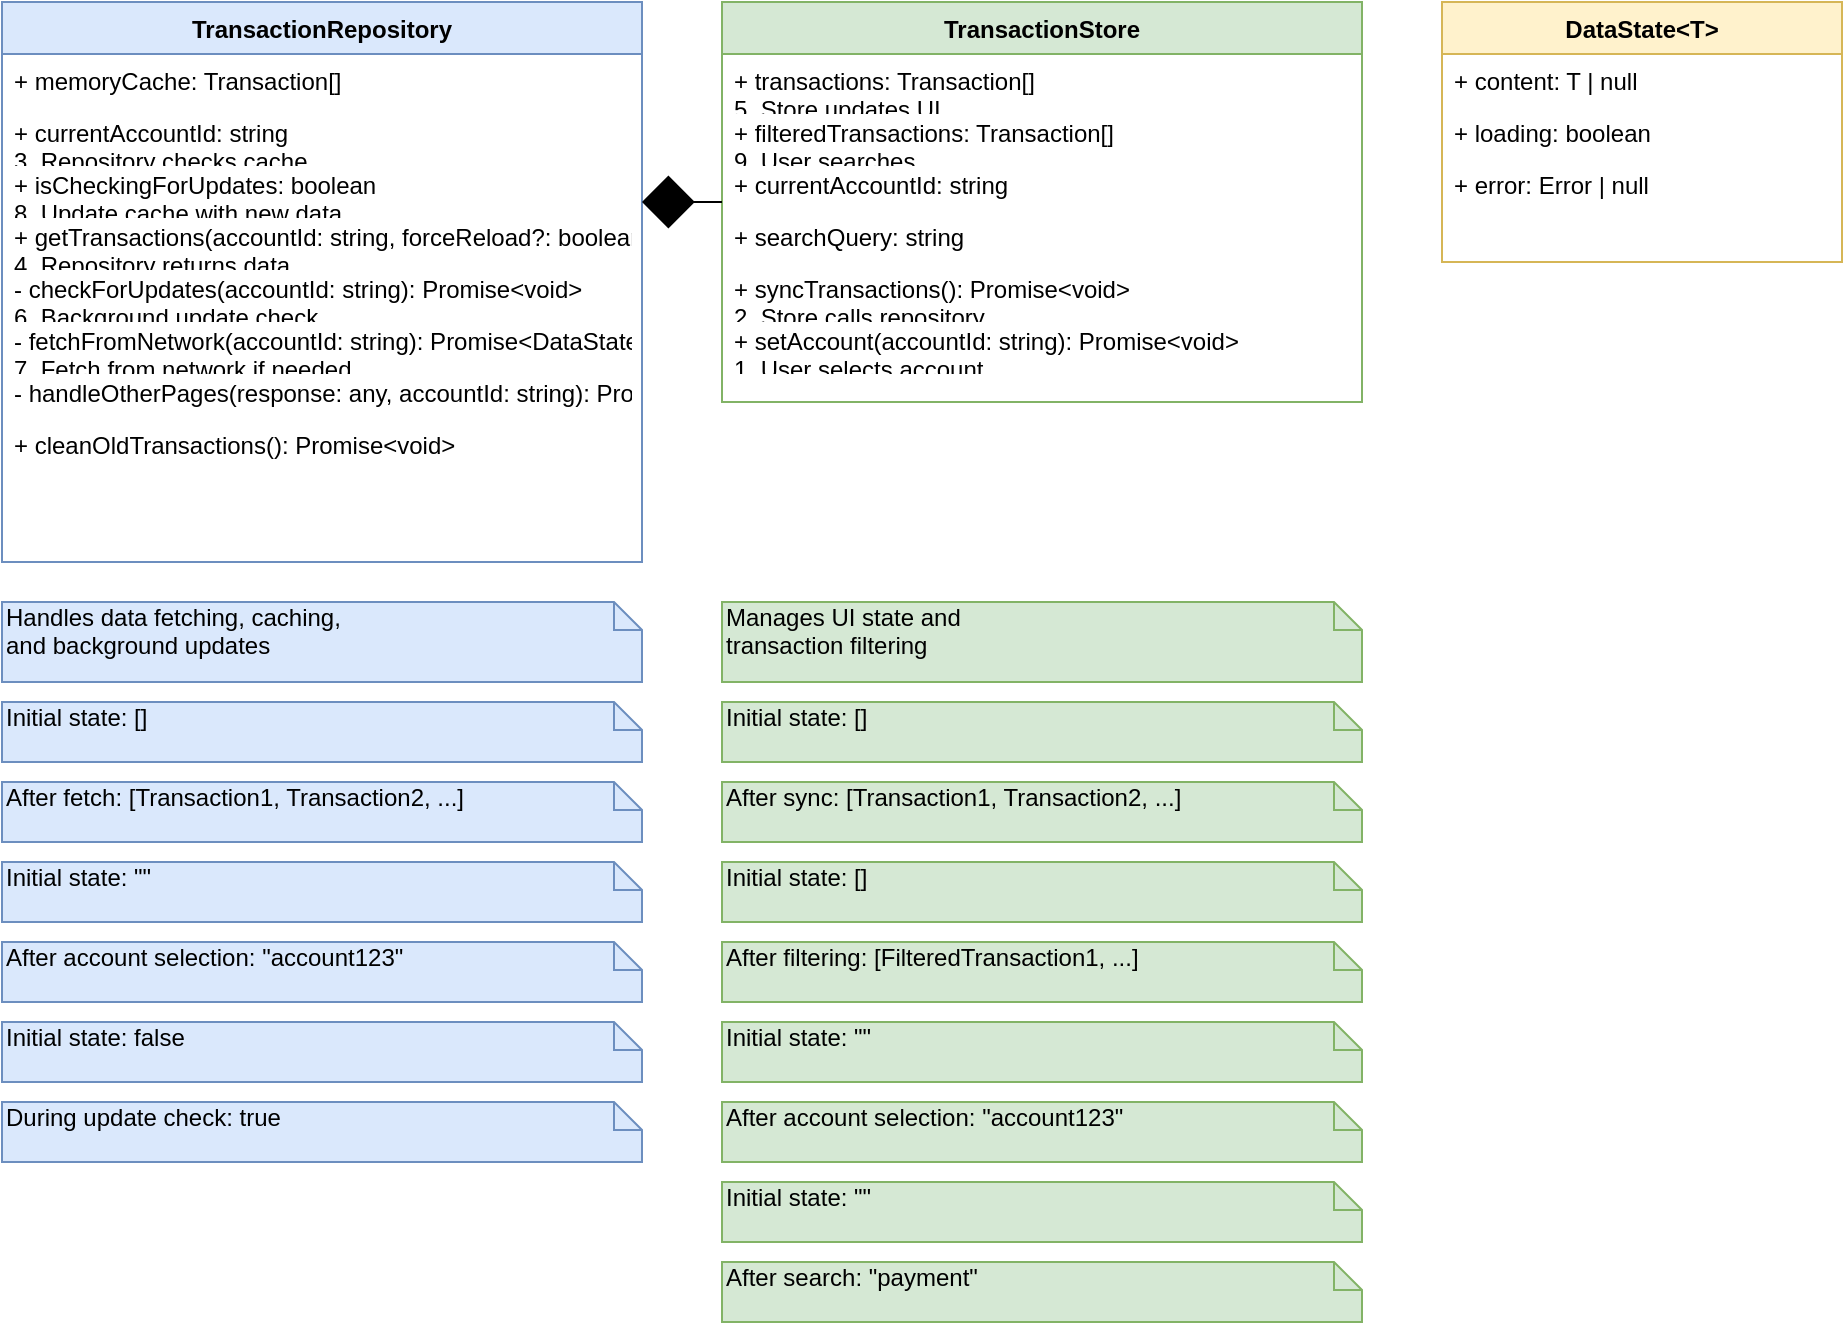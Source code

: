 <mxfile version="26.2.2">
  <diagram id="architecture" name="Architecture">
    <mxGraphModel dx="1108" dy="732" grid="1" gridSize="10" guides="1" tooltips="1" connect="1" arrows="1" fold="1" page="1" pageScale="1" pageWidth="1169" pageHeight="827" math="0" shadow="0">
      <root>
        <mxCell id="0" />
        <mxCell id="1" parent="0" />
        <mxCell id="transaction-repo" value="TransactionRepository" style="swimlane;fontStyle=1;align=center;verticalAlign=top;childLayout=stackLayout;horizontal=1;startSize=26;horizontalStack=0;resizeParent=1;resizeParentMax=0;resizeLast=0;collapsible=1;marginBottom=0;fillColor=#dae8fc;strokeColor=#6c8ebf;" parent="1" vertex="1">
          <mxGeometry x="40" y="40" width="320" height="280" as="geometry" />
        </mxCell>
        <mxCell id="memory-cache" value="+ memoryCache: Transaction[]" style="text;strokeColor=none;fillColor=none;align=left;verticalAlign=top;spacingLeft=4;spacingRight=4;overflow=hidden;rotatable=0;points=[[0,0.5],[1,0.5]];portConstraint=eastwest;" parent="transaction-repo" vertex="1">
          <mxGeometry y="26" width="320" height="26" as="geometry" />
        </mxCell>
        <mxCell id="current-account" value="+ currentAccountId: string&#xa;3. Repository checks cache" style="text;strokeColor=none;fillColor=none;align=left;verticalAlign=top;spacingLeft=4;spacingRight=4;overflow=hidden;rotatable=0;points=[[0,0.5],[1,0.5]];portConstraint=eastwest;" parent="transaction-repo" vertex="1">
          <mxGeometry y="52" width="320" height="26" as="geometry" />
        </mxCell>
        <mxCell id="is-checking" value="+ isCheckingForUpdates: boolean&#xa;8. Update cache with new data" style="text;strokeColor=none;fillColor=none;align=left;verticalAlign=top;spacingLeft=4;spacingRight=4;overflow=hidden;rotatable=0;points=[[0,0.5],[1,0.5]];portConstraint=eastwest;" parent="transaction-repo" vertex="1">
          <mxGeometry y="78" width="320" height="26" as="geometry" />
        </mxCell>
        <mxCell id="get-transactions" value="+ getTransactions(accountId: string, forceReload?: boolean): Promise&lt;DataState&lt;Transaction[]&gt;&gt;&#xa;4. Repository returns data" style="text;strokeColor=none;fillColor=none;align=left;verticalAlign=top;spacingLeft=4;spacingRight=4;overflow=hidden;rotatable=0;points=[[0,0.5],[1,0.5]];portConstraint=eastwest;" parent="transaction-repo" vertex="1">
          <mxGeometry y="104" width="320" height="26" as="geometry" />
        </mxCell>
        <mxCell id="check-updates" value="- checkForUpdates(accountId: string): Promise&lt;void&gt;&#xa;6. Background update check" style="text;strokeColor=none;fillColor=none;align=left;verticalAlign=top;spacingLeft=4;spacingRight=4;overflow=hidden;rotatable=0;points=[[0,0.5],[1,0.5]];portConstraint=eastwest;" parent="transaction-repo" vertex="1">
          <mxGeometry y="130" width="320" height="26" as="geometry" />
        </mxCell>
        <mxCell id="fetch-network" value="- fetchFromNetwork(accountId: string): Promise&lt;DataState&lt;Transaction[]&gt;&gt;&#xa;7. Fetch from network if needed" style="text;strokeColor=none;fillColor=none;align=left;verticalAlign=top;spacingLeft=4;spacingRight=4;overflow=hidden;rotatable=0;points=[[0,0.5],[1,0.5]];portConstraint=eastwest;" parent="transaction-repo" vertex="1">
          <mxGeometry y="156" width="320" height="26" as="geometry" />
        </mxCell>
        <mxCell id="handle-pages" value="- handleOtherPages(response: any, accountId: string): Promise&lt;void&gt;" style="text;strokeColor=none;fillColor=none;align=left;verticalAlign=top;spacingLeft=4;spacingRight=4;overflow=hidden;rotatable=0;points=[[0,0.5],[1,0.5]];portConstraint=eastwest;" parent="transaction-repo" vertex="1">
          <mxGeometry y="182" width="320" height="26" as="geometry" />
        </mxCell>
        <mxCell id="clean-old" value="+ cleanOldTransactions(): Promise&lt;void&gt;" style="text;strokeColor=none;fillColor=none;align=left;verticalAlign=top;spacingLeft=4;spacingRight=4;overflow=hidden;rotatable=0;points=[[0,0.5],[1,0.5]];portConstraint=eastwest;" parent="transaction-repo" vertex="1">
          <mxGeometry y="208" width="320" height="26" as="geometry" />
        </mxCell>
        <mxCell id="transaction-store" value="TransactionStore" style="swimlane;fontStyle=1;align=center;verticalAlign=top;childLayout=stackLayout;horizontal=1;startSize=26;horizontalStack=0;resizeParent=1;resizeParentMax=0;resizeLast=0;collapsible=1;marginBottom=0;fillColor=#d5e8d4;strokeColor=#82b366;" parent="1" vertex="1">
          <mxGeometry x="400" y="40" width="320" height="200" as="geometry" />
        </mxCell>
        <mxCell id="store-transactions" value="+ transactions: Transaction[]&#xa;5. Store updates UI" style="text;strokeColor=none;fillColor=none;align=left;verticalAlign=top;spacingLeft=4;spacingRight=4;overflow=hidden;rotatable=0;points=[[0,0.5],[1,0.5]];portConstraint=eastwest;" parent="transaction-store" vertex="1">
          <mxGeometry y="26" width="320" height="26" as="geometry" />
        </mxCell>
        <mxCell id="store-filtered" value="+ filteredTransactions: Transaction[]&#xa;9. User searches" style="text;strokeColor=none;fillColor=none;align=left;verticalAlign=top;spacingLeft=4;spacingRight=4;overflow=hidden;rotatable=0;points=[[0,0.5],[1,0.5]];portConstraint=eastwest;" parent="transaction-store" vertex="1">
          <mxGeometry y="52" width="320" height="26" as="geometry" />
        </mxCell>
        <mxCell id="store-account" value="+ currentAccountId: string" style="text;strokeColor=none;fillColor=none;align=left;verticalAlign=top;spacingLeft=4;spacingRight=4;overflow=hidden;rotatable=0;points=[[0,0.5],[1,0.5]];portConstraint=eastwest;" parent="transaction-store" vertex="1">
          <mxGeometry y="78" width="320" height="26" as="geometry" />
        </mxCell>
        <mxCell id="store-search" value="+ searchQuery: string" style="text;strokeColor=none;fillColor=none;align=left;verticalAlign=top;spacingLeft=4;spacingRight=4;overflow=hidden;rotatable=0;points=[[0,0.5],[1,0.5]];portConstraint=eastwest;" parent="transaction-store" vertex="1">
          <mxGeometry y="104" width="320" height="26" as="geometry" />
        </mxCell>
        <mxCell id="store-sync" value="+ syncTransactions(): Promise&lt;void&gt;&#xa;2. Store calls repository" style="text;strokeColor=none;fillColor=none;align=left;verticalAlign=top;spacingLeft=4;spacingRight=4;overflow=hidden;rotatable=0;points=[[0,0.5],[1,0.5]];portConstraint=eastwest;" parent="transaction-store" vertex="1">
          <mxGeometry y="130" width="320" height="26" as="geometry" />
        </mxCell>
        <mxCell id="store-set-account" value="+ setAccount(accountId: string): Promise&lt;void&gt;&#xa;1. User selects account" style="text;strokeColor=none;fillColor=none;align=left;verticalAlign=top;spacingLeft=4;spacingRight=4;overflow=hidden;rotatable=0;points=[[0,0.5],[1,0.5]];portConstraint=eastwest;" parent="transaction-store" vertex="1">
          <mxGeometry y="156" width="320" height="26" as="geometry" />
        </mxCell>
        <mxCell id="data-state" value="DataState&lt;T&gt;" style="swimlane;fontStyle=1;align=center;verticalAlign=top;childLayout=stackLayout;horizontal=1;startSize=26;horizontalStack=0;resizeParent=1;resizeParentMax=0;resizeLast=0;collapsible=1;marginBottom=0;fillColor=#fff2cc;strokeColor=#d6b656;" parent="1" vertex="1">
          <mxGeometry x="760" y="40" width="200" height="130" as="geometry" />
        </mxCell>
        <mxCell id="data-content" value="+ content: T | null" style="text;strokeColor=none;fillColor=none;align=left;verticalAlign=top;spacingLeft=4;spacingRight=4;overflow=hidden;rotatable=0;points=[[0,0.5],[1,0.5]];portConstraint=eastwest;" parent="data-state" vertex="1">
          <mxGeometry y="26" width="200" height="26" as="geometry" />
        </mxCell>
        <mxCell id="data-loading" value="+ loading: boolean" style="text;strokeColor=none;fillColor=none;align=left;verticalAlign=top;spacingLeft=4;spacingRight=4;overflow=hidden;rotatable=0;points=[[0,0.5],[1,0.5]];portConstraint=eastwest;" parent="data-state" vertex="1">
          <mxGeometry y="52" width="200" height="26" as="geometry" />
        </mxCell>
        <mxCell id="data-error" value="+ error: Error | null" style="text;strokeColor=none;fillColor=none;align=left;verticalAlign=top;spacingLeft=4;spacingRight=4;overflow=hidden;rotatable=0;points=[[0,0.5],[1,0.5]];portConstraint=eastwest;" parent="data-state" vertex="1">
          <mxGeometry y="78" width="200" height="26" as="geometry" />
        </mxCell>
        <mxCell id="store-uses-repo" value="" style="endArrow=diamond;endFill=1;endSize=24;html=1;rounded=0;" parent="1" edge="1">
          <mxGeometry width="160" relative="1" as="geometry">
            <mxPoint x="400" y="140" as="sourcePoint" />
            <mxPoint x="360" y="140" as="targetPoint" />
          </mxGeometry>
        </mxCell>
        <mxCell id="repo-desc" value="Handles data fetching, caching,&#xa;and background updates" style="shape=note;whiteSpace=wrap;html=1;size=14;verticalAlign=top;align=left;spacingTop=-6;fillColor=#dae8fc;strokeColor=#6c8ebf;" parent="1" vertex="1">
          <mxGeometry x="40" y="340" width="320" height="40" as="geometry" />
        </mxCell>
        <mxCell id="repo-state-1" value="Initial state: []" style="shape=note;whiteSpace=wrap;html=1;size=14;verticalAlign=top;align=left;spacingTop=-6;fillColor=#dae8fc;strokeColor=#6c8ebf;" parent="1" vertex="1">
          <mxGeometry x="40" y="390" width="320" height="30" as="geometry" />
        </mxCell>
        <mxCell id="repo-state-2" value="After fetch: [Transaction1, Transaction2, ...]" style="shape=note;whiteSpace=wrap;html=1;size=14;verticalAlign=top;align=left;spacingTop=-6;fillColor=#dae8fc;strokeColor=#6c8ebf;" parent="1" vertex="1">
          <mxGeometry x="40" y="430" width="320" height="30" as="geometry" />
        </mxCell>
        <mxCell id="repo-state-3" value="Initial state: &quot;&quot;" style="shape=note;whiteSpace=wrap;html=1;size=14;verticalAlign=top;align=left;spacingTop=-6;fillColor=#dae8fc;strokeColor=#6c8ebf;" parent="1" vertex="1">
          <mxGeometry x="40" y="470" width="320" height="30" as="geometry" />
        </mxCell>
        <mxCell id="repo-state-4" value="After account selection: &quot;account123&quot;" style="shape=note;whiteSpace=wrap;html=1;size=14;verticalAlign=top;align=left;spacingTop=-6;fillColor=#dae8fc;strokeColor=#6c8ebf;" parent="1" vertex="1">
          <mxGeometry x="40" y="510" width="320" height="30" as="geometry" />
        </mxCell>
        <mxCell id="repo-state-5" value="Initial state: false" style="shape=note;whiteSpace=wrap;html=1;size=14;verticalAlign=top;align=left;spacingTop=-6;fillColor=#dae8fc;strokeColor=#6c8ebf;" parent="1" vertex="1">
          <mxGeometry x="40" y="550" width="320" height="30" as="geometry" />
        </mxCell>
        <mxCell id="repo-state-6" value="During update check: true" style="shape=note;whiteSpace=wrap;html=1;size=14;verticalAlign=top;align=left;spacingTop=-6;fillColor=#dae8fc;strokeColor=#6c8ebf;" parent="1" vertex="1">
          <mxGeometry x="40" y="590" width="320" height="30" as="geometry" />
        </mxCell>
        <mxCell id="store-desc" value="Manages UI state and&#xa;transaction filtering" style="shape=note;whiteSpace=wrap;html=1;size=14;verticalAlign=top;align=left;spacingTop=-6;fillColor=#d5e8d4;strokeColor=#82b366;" parent="1" vertex="1">
          <mxGeometry x="400" y="340" width="320" height="40" as="geometry" />
        </mxCell>
        <mxCell id="store-state-1" value="Initial state: []" style="shape=note;whiteSpace=wrap;html=1;size=14;verticalAlign=top;align=left;spacingTop=-6;fillColor=#d5e8d4;strokeColor=#82b366;" parent="1" vertex="1">
          <mxGeometry x="400" y="390" width="320" height="30" as="geometry" />
        </mxCell>
        <mxCell id="store-state-2" value="After sync: [Transaction1, Transaction2, ...]" style="shape=note;whiteSpace=wrap;html=1;size=14;verticalAlign=top;align=left;spacingTop=-6;fillColor=#d5e8d4;strokeColor=#82b366;" parent="1" vertex="1">
          <mxGeometry x="400" y="430" width="320" height="30" as="geometry" />
        </mxCell>
        <mxCell id="store-state-3" value="Initial state: []" style="shape=note;whiteSpace=wrap;html=1;size=14;verticalAlign=top;align=left;spacingTop=-6;fillColor=#d5e8d4;strokeColor=#82b366;" parent="1" vertex="1">
          <mxGeometry x="400" y="470" width="320" height="30" as="geometry" />
        </mxCell>
        <mxCell id="store-state-4" value="After filtering: [FilteredTransaction1, ...]" style="shape=note;whiteSpace=wrap;html=1;size=14;verticalAlign=top;align=left;spacingTop=-6;fillColor=#d5e8d4;strokeColor=#82b366;" parent="1" vertex="1">
          <mxGeometry x="400" y="510" width="320" height="30" as="geometry" />
        </mxCell>
        <mxCell id="store-state-5" value="Initial state: &quot;&quot;" style="shape=note;whiteSpace=wrap;html=1;size=14;verticalAlign=top;align=left;spacingTop=-6;fillColor=#d5e8d4;strokeColor=#82b366;" parent="1" vertex="1">
          <mxGeometry x="400" y="550" width="320" height="30" as="geometry" />
        </mxCell>
        <mxCell id="store-state-6" value="After account selection: &quot;account123&quot;" style="shape=note;whiteSpace=wrap;html=1;size=14;verticalAlign=top;align=left;spacingTop=-6;fillColor=#d5e8d4;strokeColor=#82b366;" parent="1" vertex="1">
          <mxGeometry x="400" y="590" width="320" height="30" as="geometry" />
        </mxCell>
        <mxCell id="store-state-7" value="Initial state: &quot;&quot;" style="shape=note;whiteSpace=wrap;html=1;size=14;verticalAlign=top;align=left;spacingTop=-6;fillColor=#d5e8d4;strokeColor=#82b366;" parent="1" vertex="1">
          <mxGeometry x="400" y="630" width="320" height="30" as="geometry" />
        </mxCell>
        <mxCell id="store-state-8" value="After search: &quot;payment&quot;" style="shape=note;whiteSpace=wrap;html=1;size=14;verticalAlign=top;align=left;spacingTop=-6;fillColor=#d5e8d4;strokeColor=#82b366;" parent="1" vertex="1">
          <mxGeometry x="400" y="670" width="320" height="30" as="geometry" />
        </mxCell>
      </root>
    </mxGraphModel>
  </diagram>
</mxfile>
